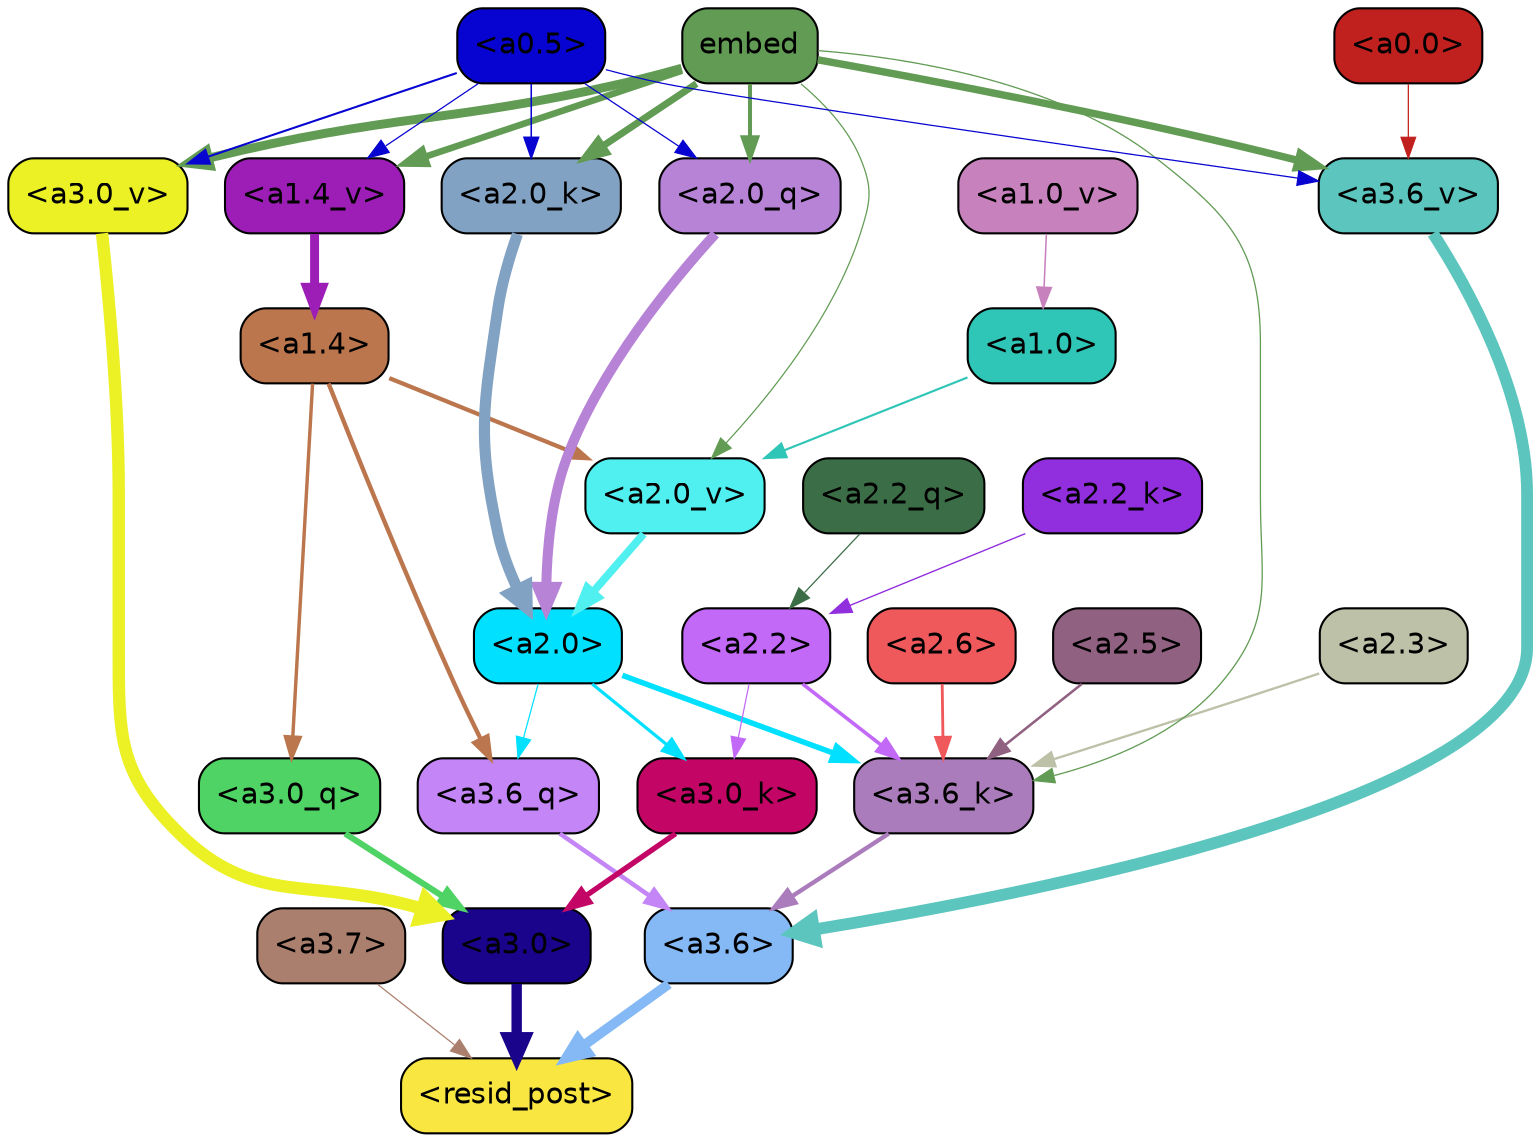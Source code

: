 strict digraph "" {
	graph [bgcolor=transparent,
		layout=dot,
		overlap=false,
		splines=true
	];
	"<a3.7>"	[color=black,
		fillcolor="#ab7f6e",
		fontname=Helvetica,
		shape=box,
		style="filled, rounded"];
	"<resid_post>"	[color=black,
		fillcolor="#f9e640",
		fontname=Helvetica,
		shape=box,
		style="filled, rounded"];
	"<a3.7>" -> "<resid_post>"	[color="#ab7f6e",
		penwidth=0.6];
	"<a3.6>"	[color=black,
		fillcolor="#85b9f6",
		fontname=Helvetica,
		shape=box,
		style="filled, rounded"];
	"<a3.6>" -> "<resid_post>"	[color="#85b9f6",
		penwidth=4.748674273490906];
	"<a3.0>"	[color=black,
		fillcolor="#1a048c",
		fontname=Helvetica,
		shape=box,
		style="filled, rounded"];
	"<a3.0>" -> "<resid_post>"	[color="#1a048c",
		penwidth=5.004031300544739];
	"<a3.6_q>"	[color=black,
		fillcolor="#c486f6",
		fontname=Helvetica,
		shape=box,
		style="filled, rounded"];
	"<a3.6_q>" -> "<a3.6>"	[color="#c486f6",
		penwidth=2.1656854450702667];
	"<a3.0_q>"	[color=black,
		fillcolor="#4ed364",
		fontname=Helvetica,
		shape=box,
		style="filled, rounded"];
	"<a3.0_q>" -> "<a3.0>"	[color="#4ed364",
		penwidth=2.95696559548378];
	"<a3.6_k>"	[color=black,
		fillcolor="#ab7cbb",
		fontname=Helvetica,
		shape=box,
		style="filled, rounded"];
	"<a3.6_k>" -> "<a3.6>"	[color="#ab7cbb",
		penwidth=2.086437076330185];
	"<a3.0_k>"	[color=black,
		fillcolor="#c30565",
		fontname=Helvetica,
		shape=box,
		style="filled, rounded"];
	"<a3.0_k>" -> "<a3.0>"	[color="#c30565",
		penwidth=2.5988530814647675];
	"<a3.6_v>"	[color=black,
		fillcolor="#5bc5be",
		fontname=Helvetica,
		shape=box,
		style="filled, rounded"];
	"<a3.6_v>" -> "<a3.6>"	[color="#5bc5be",
		penwidth=5.669987380504608];
	"<a3.0_v>"	[color=black,
		fillcolor="#ebf125",
		fontname=Helvetica,
		shape=box,
		style="filled, rounded"];
	"<a3.0_v>" -> "<a3.0>"	[color="#ebf125",
		penwidth=5.9515902400016785];
	"<a2.0>"	[color=black,
		fillcolor="#01e0ff",
		fontname=Helvetica,
		shape=box,
		style="filled, rounded"];
	"<a2.0>" -> "<a3.6_q>"	[color="#01e0ff",
		penwidth=0.6];
	"<a2.0>" -> "<a3.6_k>"	[color="#01e0ff",
		penwidth=2.6423546075820923];
	"<a2.0>" -> "<a3.0_k>"	[color="#01e0ff",
		penwidth=1.5482127666473389];
	"<a1.4>"	[color=black,
		fillcolor="#bb764d",
		fontname=Helvetica,
		shape=box,
		style="filled, rounded"];
	"<a1.4>" -> "<a3.6_q>"	[color="#bb764d",
		penwidth=2.1035547256469727];
	"<a1.4>" -> "<a3.0_q>"	[color="#bb764d",
		penwidth=1.6541699171066284];
	"<a2.0_v>"	[color=black,
		fillcolor="#51f0f0",
		fontname=Helvetica,
		shape=box,
		style="filled, rounded"];
	"<a1.4>" -> "<a2.0_v>"	[color="#bb764d",
		penwidth=2.048949420452118];
	"<a2.6>"	[color=black,
		fillcolor="#ef595c",
		fontname=Helvetica,
		shape=box,
		style="filled, rounded"];
	"<a2.6>" -> "<a3.6_k>"	[color="#ef595c",
		penwidth=1.3718644380569458];
	"<a2.5>"	[color=black,
		fillcolor="#916182",
		fontname=Helvetica,
		shape=box,
		style="filled, rounded"];
	"<a2.5>" -> "<a3.6_k>"	[color="#916182",
		penwidth=1.231603980064392];
	"<a2.3>"	[color=black,
		fillcolor="#bcc1a8",
		fontname=Helvetica,
		shape=box,
		style="filled, rounded"];
	"<a2.3>" -> "<a3.6_k>"	[color="#bcc1a8",
		penwidth=1.1117559671401978];
	"<a2.2>"	[color=black,
		fillcolor="#c369f8",
		fontname=Helvetica,
		shape=box,
		style="filled, rounded"];
	"<a2.2>" -> "<a3.6_k>"	[color="#c369f8",
		penwidth=1.7315057516098022];
	"<a2.2>" -> "<a3.0_k>"	[color="#c369f8",
		penwidth=0.6];
	embed	[color=black,
		fillcolor="#629c54",
		fontname=Helvetica,
		shape=box,
		style="filled, rounded"];
	embed -> "<a3.6_k>"	[color="#629c54",
		penwidth=0.6229734420776367];
	embed -> "<a3.6_v>"	[color="#629c54",
		penwidth=3.56406831741333];
	embed -> "<a3.0_v>"	[color="#629c54",
		penwidth=4.293717980384827];
	"<a2.0_q>"	[color=black,
		fillcolor="#b783d7",
		fontname=Helvetica,
		shape=box,
		style="filled, rounded"];
	embed -> "<a2.0_q>"	[color="#629c54",
		penwidth=1.9479764699935913];
	"<a2.0_k>"	[color=black,
		fillcolor="#82a2c3",
		fontname=Helvetica,
		shape=box,
		style="filled, rounded"];
	embed -> "<a2.0_k>"	[color="#629c54",
		penwidth=3.348647713661194];
	embed -> "<a2.0_v>"	[color="#629c54",
		penwidth=0.6];
	"<a1.4_v>"	[color=black,
		fillcolor="#9d1eb7",
		fontname=Helvetica,
		shape=box,
		style="filled, rounded"];
	embed -> "<a1.4_v>"	[color="#629c54",
		penwidth=3.1658360958099365];
	"<a0.5>"	[color=black,
		fillcolor="#0704d1",
		fontname=Helvetica,
		shape=box,
		style="filled, rounded"];
	"<a0.5>" -> "<a3.6_v>"	[color="#0704d1",
		penwidth=0.6];
	"<a0.5>" -> "<a3.0_v>"	[color="#0704d1",
		penwidth=0.9916514158248901];
	"<a0.5>" -> "<a2.0_q>"	[color="#0704d1",
		penwidth=0.6];
	"<a0.5>" -> "<a2.0_k>"	[color="#0704d1",
		penwidth=0.7479127645492554];
	"<a0.5>" -> "<a1.4_v>"	[color="#0704d1",
		penwidth=0.6];
	"<a0.0>"	[color=black,
		fillcolor="#c1211e",
		fontname=Helvetica,
		shape=box,
		style="filled, rounded"];
	"<a0.0>" -> "<a3.6_v>"	[color="#c1211e",
		penwidth=0.6];
	"<a2.2_q>"	[color=black,
		fillcolor="#3b6e46",
		fontname=Helvetica,
		shape=box,
		style="filled, rounded"];
	"<a2.2_q>" -> "<a2.2>"	[color="#3b6e46",
		penwidth=0.6068362593650818];
	"<a2.0_q>" -> "<a2.0>"	[color="#b783d7",
		penwidth=4.801594913005829];
	"<a2.2_k>"	[color=black,
		fillcolor="#912ede",
		fontname=Helvetica,
		shape=box,
		style="filled, rounded"];
	"<a2.2_k>" -> "<a2.2>"	[color="#912ede",
		penwidth=0.6648573875427246];
	"<a2.0_k>" -> "<a2.0>"	[color="#82a2c3",
		penwidth=5.364346981048584];
	"<a2.0_v>" -> "<a2.0>"	[color="#51f0f0",
		penwidth=3.76983106136322];
	"<a1.0>"	[color=black,
		fillcolor="#30c6b7",
		fontname=Helvetica,
		shape=box,
		style="filled, rounded"];
	"<a1.0>" -> "<a2.0_v>"	[color="#30c6b7",
		penwidth=1.0333166718482971];
	"<a1.4_v>" -> "<a1.4>"	[color="#9d1eb7",
		penwidth=4.295930981636047];
	"<a1.0_v>"	[color=black,
		fillcolor="#c782bd",
		fontname=Helvetica,
		shape=box,
		style="filled, rounded"];
	"<a1.0_v>" -> "<a1.0>"	[color="#c782bd",
		penwidth=0.7506231069564819];
}
